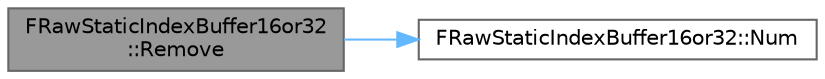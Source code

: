 digraph "FRawStaticIndexBuffer16or32::Remove"
{
 // INTERACTIVE_SVG=YES
 // LATEX_PDF_SIZE
  bgcolor="transparent";
  edge [fontname=Helvetica,fontsize=10,labelfontname=Helvetica,labelfontsize=10];
  node [fontname=Helvetica,fontsize=10,shape=box,height=0.2,width=0.4];
  rankdir="LR";
  Node1 [id="Node000001",label="FRawStaticIndexBuffer16or32\l::Remove",height=0.2,width=0.4,color="gray40", fillcolor="grey60", style="filled", fontcolor="black",tooltip=" "];
  Node1 -> Node2 [id="edge1_Node000001_Node000002",color="steelblue1",style="solid",tooltip=" "];
  Node2 [id="Node000002",label="FRawStaticIndexBuffer16or32::Num",height=0.2,width=0.4,color="grey40", fillcolor="white", style="filled",URL="$df/ddb/classFRawStaticIndexBuffer16or32.html#a6e2af0a05c8c490671c05e76133f0f4b",tooltip=" "];
}
